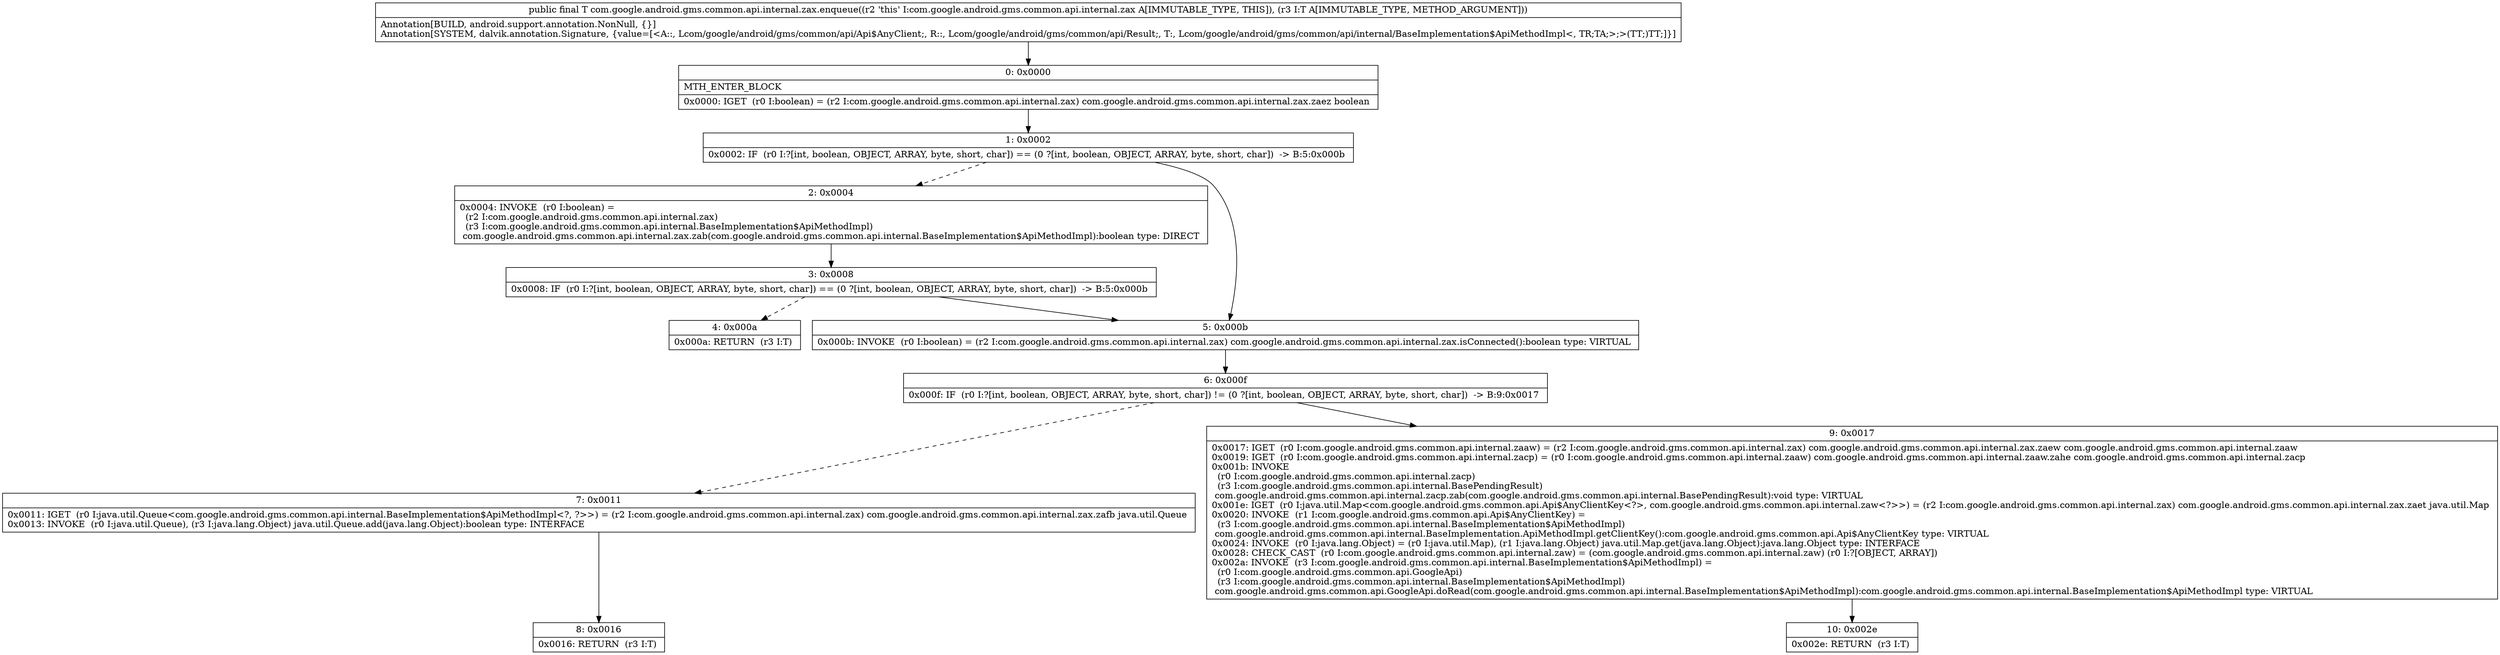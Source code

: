 digraph "CFG forcom.google.android.gms.common.api.internal.zax.enqueue(Lcom\/google\/android\/gms\/common\/api\/internal\/BaseImplementation$ApiMethodImpl;)Lcom\/google\/android\/gms\/common\/api\/internal\/BaseImplementation$ApiMethodImpl;" {
Node_0 [shape=record,label="{0\:\ 0x0000|MTH_ENTER_BLOCK\l|0x0000: IGET  (r0 I:boolean) = (r2 I:com.google.android.gms.common.api.internal.zax) com.google.android.gms.common.api.internal.zax.zaez boolean \l}"];
Node_1 [shape=record,label="{1\:\ 0x0002|0x0002: IF  (r0 I:?[int, boolean, OBJECT, ARRAY, byte, short, char]) == (0 ?[int, boolean, OBJECT, ARRAY, byte, short, char])  \-\> B:5:0x000b \l}"];
Node_2 [shape=record,label="{2\:\ 0x0004|0x0004: INVOKE  (r0 I:boolean) = \l  (r2 I:com.google.android.gms.common.api.internal.zax)\l  (r3 I:com.google.android.gms.common.api.internal.BaseImplementation$ApiMethodImpl)\l com.google.android.gms.common.api.internal.zax.zab(com.google.android.gms.common.api.internal.BaseImplementation$ApiMethodImpl):boolean type: DIRECT \l}"];
Node_3 [shape=record,label="{3\:\ 0x0008|0x0008: IF  (r0 I:?[int, boolean, OBJECT, ARRAY, byte, short, char]) == (0 ?[int, boolean, OBJECT, ARRAY, byte, short, char])  \-\> B:5:0x000b \l}"];
Node_4 [shape=record,label="{4\:\ 0x000a|0x000a: RETURN  (r3 I:T) \l}"];
Node_5 [shape=record,label="{5\:\ 0x000b|0x000b: INVOKE  (r0 I:boolean) = (r2 I:com.google.android.gms.common.api.internal.zax) com.google.android.gms.common.api.internal.zax.isConnected():boolean type: VIRTUAL \l}"];
Node_6 [shape=record,label="{6\:\ 0x000f|0x000f: IF  (r0 I:?[int, boolean, OBJECT, ARRAY, byte, short, char]) != (0 ?[int, boolean, OBJECT, ARRAY, byte, short, char])  \-\> B:9:0x0017 \l}"];
Node_7 [shape=record,label="{7\:\ 0x0011|0x0011: IGET  (r0 I:java.util.Queue\<com.google.android.gms.common.api.internal.BaseImplementation$ApiMethodImpl\<?, ?\>\>) = (r2 I:com.google.android.gms.common.api.internal.zax) com.google.android.gms.common.api.internal.zax.zafb java.util.Queue \l0x0013: INVOKE  (r0 I:java.util.Queue), (r3 I:java.lang.Object) java.util.Queue.add(java.lang.Object):boolean type: INTERFACE \l}"];
Node_8 [shape=record,label="{8\:\ 0x0016|0x0016: RETURN  (r3 I:T) \l}"];
Node_9 [shape=record,label="{9\:\ 0x0017|0x0017: IGET  (r0 I:com.google.android.gms.common.api.internal.zaaw) = (r2 I:com.google.android.gms.common.api.internal.zax) com.google.android.gms.common.api.internal.zax.zaew com.google.android.gms.common.api.internal.zaaw \l0x0019: IGET  (r0 I:com.google.android.gms.common.api.internal.zacp) = (r0 I:com.google.android.gms.common.api.internal.zaaw) com.google.android.gms.common.api.internal.zaaw.zahe com.google.android.gms.common.api.internal.zacp \l0x001b: INVOKE  \l  (r0 I:com.google.android.gms.common.api.internal.zacp)\l  (r3 I:com.google.android.gms.common.api.internal.BasePendingResult)\l com.google.android.gms.common.api.internal.zacp.zab(com.google.android.gms.common.api.internal.BasePendingResult):void type: VIRTUAL \l0x001e: IGET  (r0 I:java.util.Map\<com.google.android.gms.common.api.Api$AnyClientKey\<?\>, com.google.android.gms.common.api.internal.zaw\<?\>\>) = (r2 I:com.google.android.gms.common.api.internal.zax) com.google.android.gms.common.api.internal.zax.zaet java.util.Map \l0x0020: INVOKE  (r1 I:com.google.android.gms.common.api.Api$AnyClientKey) = \l  (r3 I:com.google.android.gms.common.api.internal.BaseImplementation$ApiMethodImpl)\l com.google.android.gms.common.api.internal.BaseImplementation.ApiMethodImpl.getClientKey():com.google.android.gms.common.api.Api$AnyClientKey type: VIRTUAL \l0x0024: INVOKE  (r0 I:java.lang.Object) = (r0 I:java.util.Map), (r1 I:java.lang.Object) java.util.Map.get(java.lang.Object):java.lang.Object type: INTERFACE \l0x0028: CHECK_CAST  (r0 I:com.google.android.gms.common.api.internal.zaw) = (com.google.android.gms.common.api.internal.zaw) (r0 I:?[OBJECT, ARRAY]) \l0x002a: INVOKE  (r3 I:com.google.android.gms.common.api.internal.BaseImplementation$ApiMethodImpl) = \l  (r0 I:com.google.android.gms.common.api.GoogleApi)\l  (r3 I:com.google.android.gms.common.api.internal.BaseImplementation$ApiMethodImpl)\l com.google.android.gms.common.api.GoogleApi.doRead(com.google.android.gms.common.api.internal.BaseImplementation$ApiMethodImpl):com.google.android.gms.common.api.internal.BaseImplementation$ApiMethodImpl type: VIRTUAL \l}"];
Node_10 [shape=record,label="{10\:\ 0x002e|0x002e: RETURN  (r3 I:T) \l}"];
MethodNode[shape=record,label="{public final T com.google.android.gms.common.api.internal.zax.enqueue((r2 'this' I:com.google.android.gms.common.api.internal.zax A[IMMUTABLE_TYPE, THIS]), (r3 I:T A[IMMUTABLE_TYPE, METHOD_ARGUMENT]))  | Annotation[BUILD, android.support.annotation.NonNull, \{\}]\lAnnotation[SYSTEM, dalvik.annotation.Signature, \{value=[\<A::, Lcom\/google\/android\/gms\/common\/api\/Api$AnyClient;, R::, Lcom\/google\/android\/gms\/common\/api\/Result;, T:, Lcom\/google\/android\/gms\/common\/api\/internal\/BaseImplementation$ApiMethodImpl\<, TR;TA;\>;\>(TT;)TT;]\}]\l}"];
MethodNode -> Node_0;
Node_0 -> Node_1;
Node_1 -> Node_2[style=dashed];
Node_1 -> Node_5;
Node_2 -> Node_3;
Node_3 -> Node_4[style=dashed];
Node_3 -> Node_5;
Node_5 -> Node_6;
Node_6 -> Node_7[style=dashed];
Node_6 -> Node_9;
Node_7 -> Node_8;
Node_9 -> Node_10;
}

